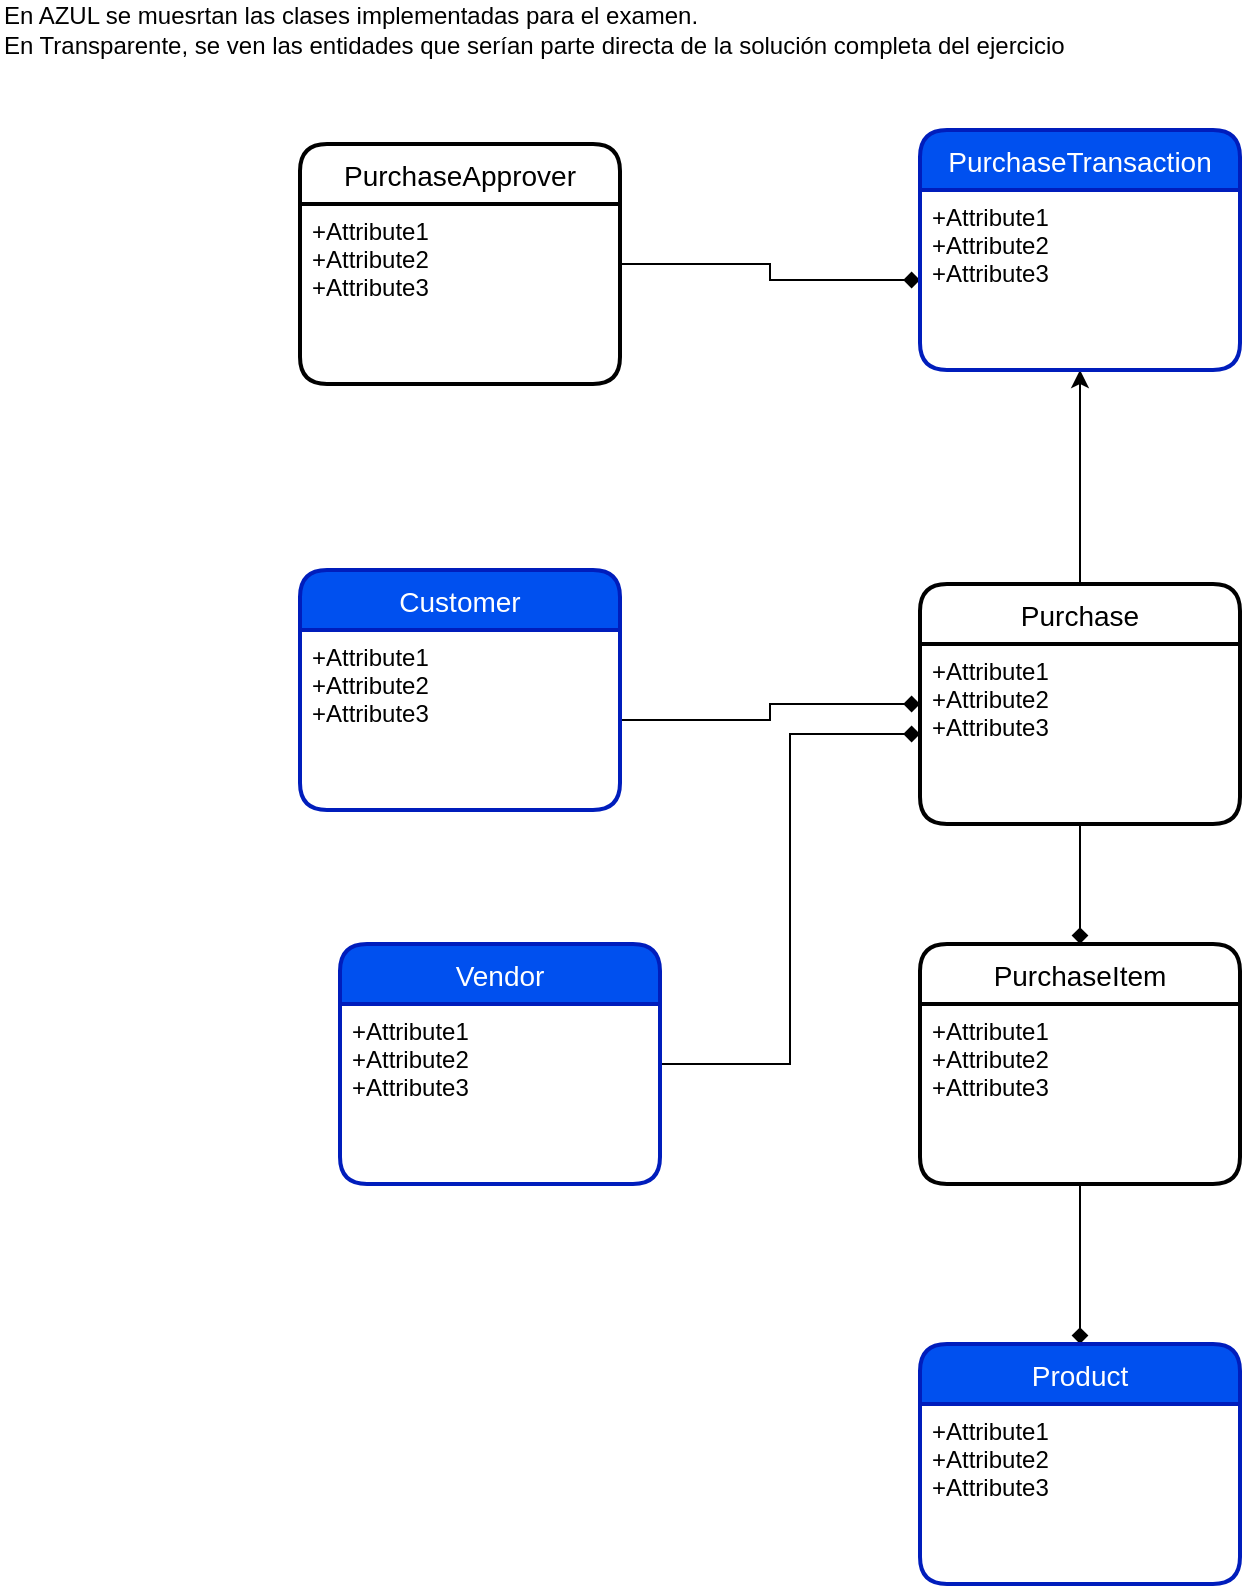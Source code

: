<mxfile version="13.4.5" type="device"><diagram id="oJLvhsyPTCmaEJUQVJjs" name="Page-1"><mxGraphModel dx="3122" dy="941" grid="1" gridSize="10" guides="1" tooltips="1" connect="1" arrows="1" fold="1" page="1" pageScale="1" pageWidth="850" pageHeight="1100" math="0" shadow="0"><root><mxCell id="0"/><mxCell id="1" parent="0"/><mxCell id="ff1-MkZtE4VqHhel-jiK-38" value="" style="edgeStyle=orthogonalEdgeStyle;rounded=0;orthogonalLoop=1;jettySize=auto;html=1;" edge="1" parent="1" source="ff1-MkZtE4VqHhel-jiK-29" target="ff1-MkZtE4VqHhel-jiK-36"><mxGeometry relative="1" as="geometry"/></mxCell><mxCell id="ff1-MkZtE4VqHhel-jiK-54" value="" style="edgeStyle=orthogonalEdgeStyle;rounded=0;orthogonalLoop=1;jettySize=auto;html=1;endArrow=diamond;endFill=1;" edge="1" parent="1" source="ff1-MkZtE4VqHhel-jiK-32" target="ff1-MkZtE4VqHhel-jiK-52"><mxGeometry relative="1" as="geometry"/></mxCell><mxCell id="ff1-MkZtE4VqHhel-jiK-39" style="edgeStyle=orthogonalEdgeStyle;rounded=0;orthogonalLoop=1;jettySize=auto;html=1;endArrow=diamond;endFill=1;" edge="1" parent="1" source="ff1-MkZtE4VqHhel-jiK-30" target="ff1-MkZtE4VqHhel-jiK-32"><mxGeometry relative="1" as="geometry"/></mxCell><mxCell id="ff1-MkZtE4VqHhel-jiK-40" style="edgeStyle=orthogonalEdgeStyle;rounded=0;orthogonalLoop=1;jettySize=auto;html=1;endArrow=diamond;endFill=1;" edge="1" parent="1" source="ff1-MkZtE4VqHhel-jiK-35" target="ff1-MkZtE4VqHhel-jiK-29"><mxGeometry relative="1" as="geometry"/></mxCell><mxCell id="ff1-MkZtE4VqHhel-jiK-44" style="edgeStyle=orthogonalEdgeStyle;rounded=0;orthogonalLoop=1;jettySize=auto;html=1;entryX=0;entryY=0.5;entryDx=0;entryDy=0;endArrow=diamond;endFill=1;" edge="1" parent="1" source="ff1-MkZtE4VqHhel-jiK-41" target="ff1-MkZtE4VqHhel-jiK-30"><mxGeometry relative="1" as="geometry"/></mxCell><mxCell id="ff1-MkZtE4VqHhel-jiK-47" style="edgeStyle=orthogonalEdgeStyle;rounded=0;orthogonalLoop=1;jettySize=auto;html=1;endArrow=diamond;endFill=1;" edge="1" parent="1" source="ff1-MkZtE4VqHhel-jiK-45" target="ff1-MkZtE4VqHhel-jiK-37"><mxGeometry relative="1" as="geometry"/></mxCell><mxCell id="ff1-MkZtE4VqHhel-jiK-55" value="En AZUL se muesrtan las clases implementadas para el examen.&amp;nbsp;&lt;br&gt;En Transparente, se ven las entidades que serían parte directa de la solución completa del ejercicio" style="text;html=1;align=left;verticalAlign=middle;resizable=0;points=[];autosize=1;" vertex="1" parent="1"><mxGeometry x="-1660" y="35" width="560" height="30" as="geometry"/></mxCell><mxCell id="ff1-MkZtE4VqHhel-jiK-29" value="Purchase" style="swimlane;childLayout=stackLayout;horizontal=1;startSize=30;horizontalStack=0;rounded=1;fontSize=14;fontStyle=0;strokeWidth=2;resizeParent=0;resizeLast=1;shadow=0;dashed=0;align=center;" vertex="1" parent="1"><mxGeometry x="-1200" y="327" width="160" height="120" as="geometry"/></mxCell><mxCell id="ff1-MkZtE4VqHhel-jiK-30" value="+Attribute1&#10;+Attribute2&#10;+Attribute3" style="align=left;strokeColor=none;fillColor=none;spacingLeft=4;fontSize=12;verticalAlign=top;resizable=0;rotatable=0;part=1;" vertex="1" parent="ff1-MkZtE4VqHhel-jiK-29"><mxGeometry y="30" width="160" height="90" as="geometry"/></mxCell><mxCell id="ff1-MkZtE4VqHhel-jiK-32" value="PurchaseItem" style="swimlane;childLayout=stackLayout;horizontal=1;startSize=30;horizontalStack=0;rounded=1;fontSize=14;fontStyle=0;strokeWidth=2;resizeParent=0;resizeLast=1;shadow=0;dashed=0;align=center;" vertex="1" parent="1"><mxGeometry x="-1200" y="507" width="160" height="120" as="geometry"/></mxCell><mxCell id="ff1-MkZtE4VqHhel-jiK-33" value="+Attribute1&#10;+Attribute2&#10;+Attribute3" style="align=left;strokeColor=none;fillColor=none;spacingLeft=4;fontSize=12;verticalAlign=top;resizable=0;rotatable=0;part=1;" vertex="1" parent="ff1-MkZtE4VqHhel-jiK-32"><mxGeometry y="30" width="160" height="90" as="geometry"/></mxCell><mxCell id="ff1-MkZtE4VqHhel-jiK-36" value="PurchaseTransaction" style="swimlane;childLayout=stackLayout;horizontal=1;startSize=30;horizontalStack=0;rounded=1;fontSize=14;fontStyle=0;strokeWidth=2;resizeParent=0;resizeLast=1;shadow=0;dashed=0;align=center;fillColor=#0050ef;strokeColor=#001DBC;fontColor=#ffffff;" vertex="1" parent="1"><mxGeometry x="-1200" y="100" width="160" height="120" as="geometry"/></mxCell><mxCell id="ff1-MkZtE4VqHhel-jiK-37" value="+Attribute1&#10;+Attribute2&#10;+Attribute3" style="align=left;strokeColor=none;fillColor=none;spacingLeft=4;fontSize=12;verticalAlign=top;resizable=0;rotatable=0;part=1;" vertex="1" parent="ff1-MkZtE4VqHhel-jiK-36"><mxGeometry y="30" width="160" height="90" as="geometry"/></mxCell><mxCell id="ff1-MkZtE4VqHhel-jiK-41" value="Vendor" style="swimlane;childLayout=stackLayout;horizontal=1;startSize=30;horizontalStack=0;rounded=1;fontSize=14;fontStyle=0;strokeWidth=2;resizeParent=0;resizeLast=1;shadow=0;dashed=0;align=center;fillColor=#0050ef;strokeColor=#001DBC;fontColor=#ffffff;" vertex="1" parent="1"><mxGeometry x="-1490" y="507" width="160" height="120" as="geometry"/></mxCell><mxCell id="ff1-MkZtE4VqHhel-jiK-42" value="+Attribute1&#10;+Attribute2&#10;+Attribute3" style="align=left;strokeColor=none;fillColor=none;spacingLeft=4;fontSize=12;verticalAlign=top;resizable=0;rotatable=0;part=1;" vertex="1" parent="ff1-MkZtE4VqHhel-jiK-41"><mxGeometry y="30" width="160" height="90" as="geometry"/></mxCell><mxCell id="ff1-MkZtE4VqHhel-jiK-52" value="Product" style="swimlane;childLayout=stackLayout;horizontal=1;startSize=30;horizontalStack=0;rounded=1;fontSize=14;fontStyle=0;strokeWidth=2;resizeParent=0;resizeLast=1;shadow=0;dashed=0;align=center;fillColor=#0050ef;strokeColor=#001DBC;fontColor=#ffffff;" vertex="1" parent="1"><mxGeometry x="-1200" y="707" width="160" height="120" as="geometry"/></mxCell><mxCell id="ff1-MkZtE4VqHhel-jiK-53" value="+Attribute1&#10;+Attribute2&#10;+Attribute3" style="align=left;strokeColor=none;fillColor=none;spacingLeft=4;fontSize=12;verticalAlign=top;resizable=0;rotatable=0;part=1;" vertex="1" parent="ff1-MkZtE4VqHhel-jiK-52"><mxGeometry y="30" width="160" height="90" as="geometry"/></mxCell><mxCell id="ff1-MkZtE4VqHhel-jiK-34" value="Customer" style="swimlane;childLayout=stackLayout;horizontal=1;startSize=30;horizontalStack=0;rounded=1;fontSize=14;fontStyle=0;strokeWidth=2;resizeParent=0;resizeLast=1;shadow=0;dashed=0;align=center;fillColor=#0050ef;strokeColor=#001DBC;fontColor=#ffffff;" vertex="1" parent="1"><mxGeometry x="-1510" y="320" width="160" height="120" as="geometry"/></mxCell><mxCell id="ff1-MkZtE4VqHhel-jiK-35" value="+Attribute1&#10;+Attribute2&#10;+Attribute3" style="align=left;strokeColor=none;fillColor=none;spacingLeft=4;fontSize=12;verticalAlign=top;resizable=0;rotatable=0;part=1;" vertex="1" parent="ff1-MkZtE4VqHhel-jiK-34"><mxGeometry y="30" width="160" height="90" as="geometry"/></mxCell><mxCell id="ff1-MkZtE4VqHhel-jiK-45" value="PurchaseApprover" style="swimlane;childLayout=stackLayout;horizontal=1;startSize=30;horizontalStack=0;rounded=1;fontSize=14;fontStyle=0;strokeWidth=2;resizeParent=0;resizeLast=1;shadow=0;dashed=0;align=center;" vertex="1" parent="1"><mxGeometry x="-1510" y="107" width="160" height="120" as="geometry"/></mxCell><mxCell id="ff1-MkZtE4VqHhel-jiK-46" value="+Attribute1&#10;+Attribute2&#10;+Attribute3" style="align=left;strokeColor=none;fillColor=none;spacingLeft=4;fontSize=12;verticalAlign=top;resizable=0;rotatable=0;part=1;" vertex="1" parent="ff1-MkZtE4VqHhel-jiK-45"><mxGeometry y="30" width="160" height="90" as="geometry"/></mxCell></root></mxGraphModel></diagram></mxfile>